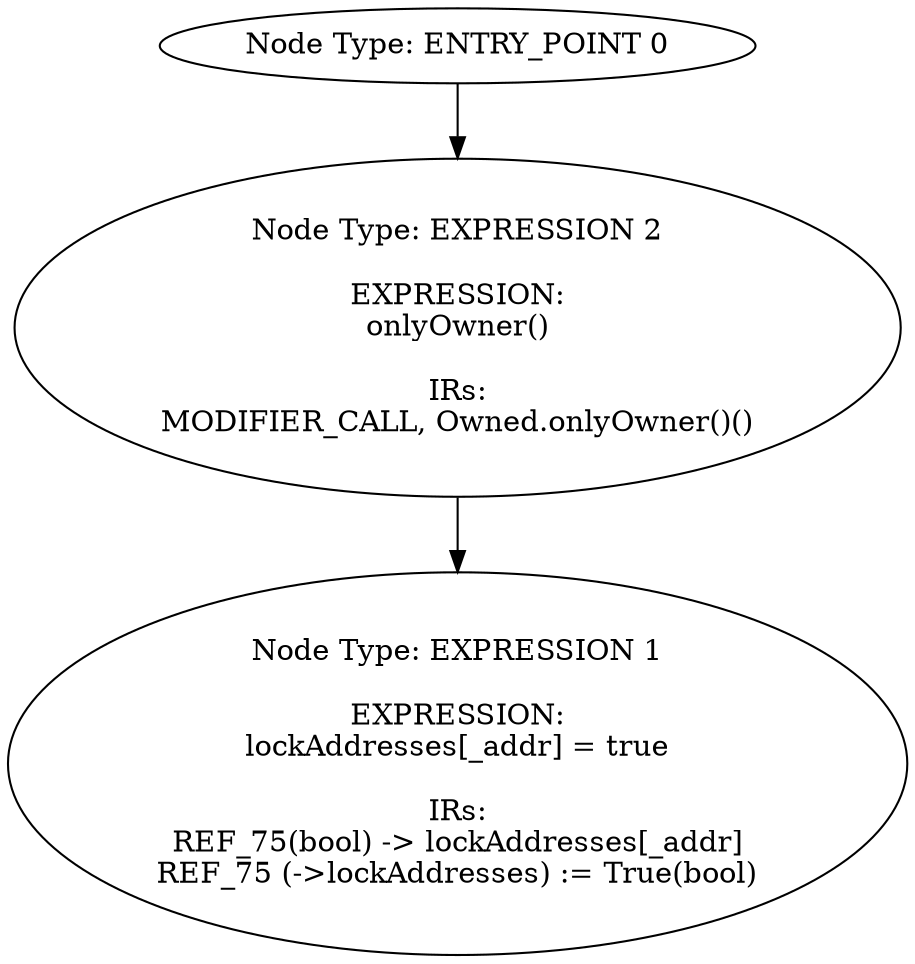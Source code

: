 digraph{
0[label="Node Type: ENTRY_POINT 0
"];
0->2;
1[label="Node Type: EXPRESSION 1

EXPRESSION:
lockAddresses[_addr] = true

IRs:
REF_75(bool) -> lockAddresses[_addr]
REF_75 (->lockAddresses) := True(bool)"];
2[label="Node Type: EXPRESSION 2

EXPRESSION:
onlyOwner()

IRs:
MODIFIER_CALL, Owned.onlyOwner()()"];
2->1;
}
